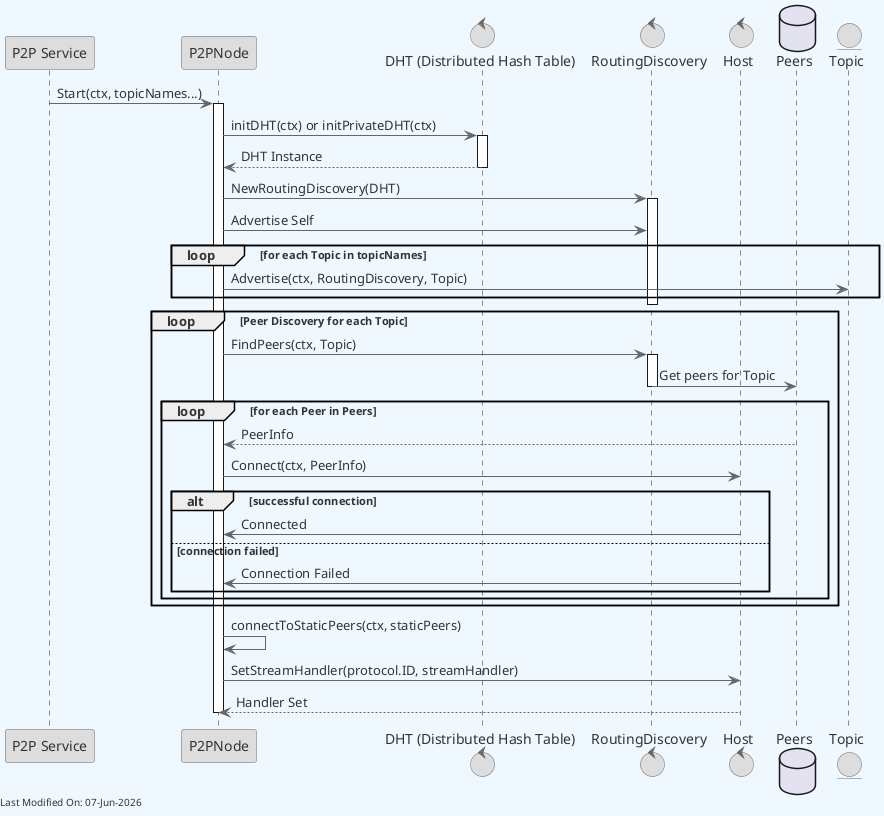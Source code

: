 @startuml
skinparam backgroundColor #F0F8FF
skinparam defaultFontColor #333333
skinparam arrowColor #666666

' Define borders for all elements
skinparam entity {
  BorderColor #666666
  BackgroundColor #DDDDDD
}

skinparam control {
  BorderColor #666666
  BackgroundColor #DDDDDD
}

skinparam participant {
  BorderColor #666666
  BackgroundColor #DDDDDD
}



participant "P2P Service" as Node
participant "P2PNode" as P2PNode
control "DHT (Distributed Hash Table)" as DHT
control "RoutingDiscovery" as RoutingDiscovery
control "Host" as Host
database "Peers" as Peers
entity "Topic" as Topic

Node -> P2PNode: Start(ctx, topicNames...)
activate P2PNode

P2PNode -> DHT: initDHT(ctx) or initPrivateDHT(ctx)
activate DHT
DHT --> P2PNode: DHT Instance
deactivate DHT

P2PNode -> RoutingDiscovery: NewRoutingDiscovery(DHT)
activate RoutingDiscovery

P2PNode -> RoutingDiscovery: Advertise Self
loop for each Topic in topicNames
    P2PNode -> Topic: Advertise(ctx, RoutingDiscovery, Topic)
end
deactivate RoutingDiscovery

loop Peer Discovery for each Topic
    P2PNode -> RoutingDiscovery: FindPeers(ctx, Topic)
    activate RoutingDiscovery
    RoutingDiscovery -> Peers: Get peers for Topic
    deactivate RoutingDiscovery
    loop for each Peer in Peers
        Peers --> P2PNode: PeerInfo
        P2PNode -> Host: Connect(ctx, PeerInfo)
        alt successful connection
            Host -> P2PNode: Connected
        else connection failed
            Host -> P2PNode: Connection Failed
        end
    end
end

P2PNode -> P2PNode: connectToStaticPeers(ctx, staticPeers)

P2PNode -> Host: SetStreamHandler(protocol.ID, streamHandler)
Host --> P2PNode: Handler Set

deactivate P2PNode
left footer Last Modified On: %date("dd-MMM-yyyy")

@enduml
